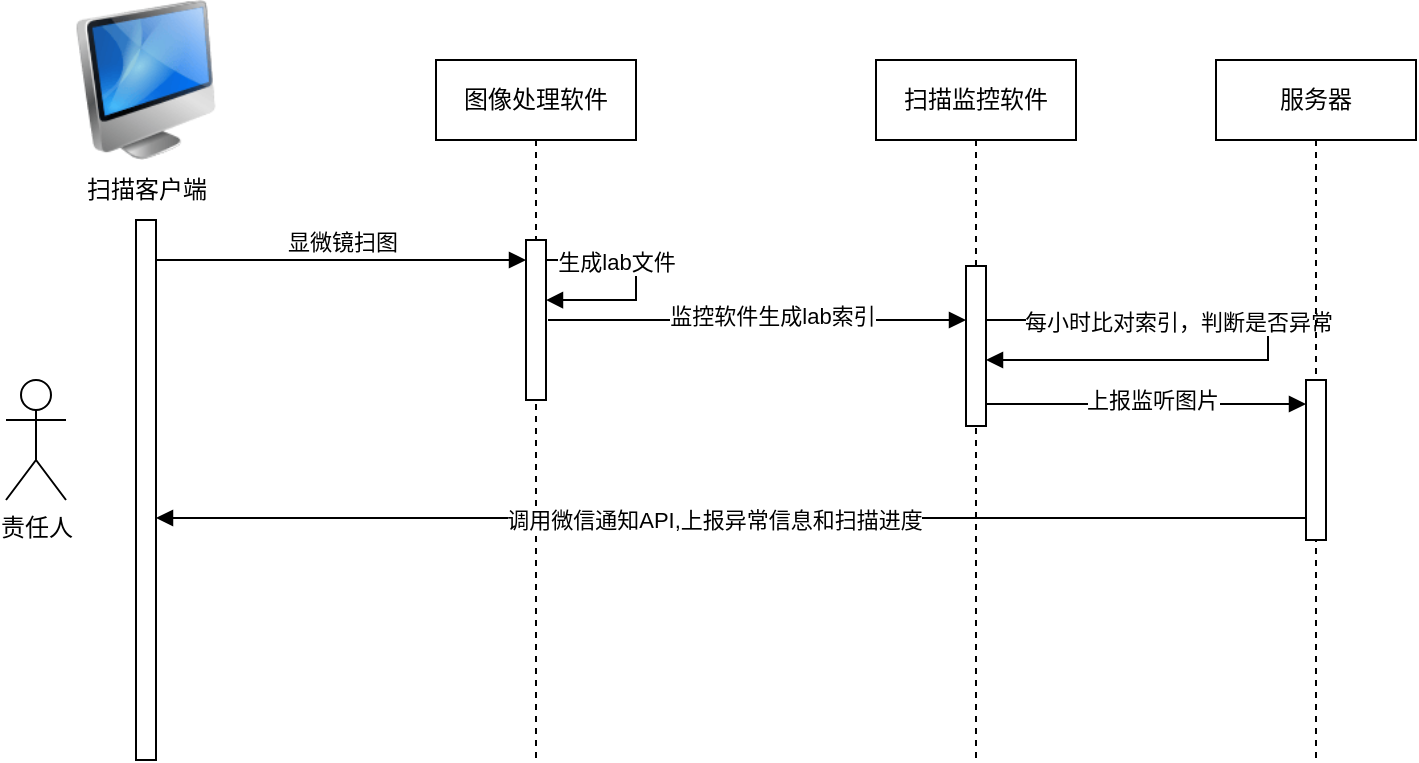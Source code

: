 <mxfile version="24.4.14" type="github">
  <diagram name="Page-1" id="_sZPPUv1mXEmn8yYlrj4">
    <mxGraphModel dx="868" dy="457" grid="1" gridSize="10" guides="1" tooltips="1" connect="1" arrows="1" fold="1" page="1" pageScale="1" pageWidth="827" pageHeight="1169" math="0" shadow="0">
      <root>
        <mxCell id="0" />
        <mxCell id="1" parent="0" />
        <mxCell id="MHV_HwvfEe3rEZf5XaTf-1" value="" style="html=1;points=[[0,0,0,0,5],[0,1,0,0,-5],[1,0,0,0,5],[1,1,0,0,-5]];perimeter=orthogonalPerimeter;outlineConnect=0;targetShapes=umlLifeline;portConstraint=eastwest;newEdgeStyle={&quot;curved&quot;:0,&quot;rounded&quot;:0};" vertex="1" parent="1">
          <mxGeometry x="170" y="240" width="10" height="270" as="geometry" />
        </mxCell>
        <mxCell id="MHV_HwvfEe3rEZf5XaTf-3" value="扫描客户端" style="text;html=1;align=center;verticalAlign=middle;resizable=0;points=[];autosize=1;strokeColor=none;fillColor=none;" vertex="1" parent="1">
          <mxGeometry x="135" y="210" width="80" height="30" as="geometry" />
        </mxCell>
        <mxCell id="MHV_HwvfEe3rEZf5XaTf-7" value="显微镜扫图" style="html=1;verticalAlign=bottom;endArrow=block;curved=0;rounded=0;" edge="1" parent="1">
          <mxGeometry width="80" relative="1" as="geometry">
            <mxPoint x="180" y="260" as="sourcePoint" />
            <mxPoint x="365" y="260.0" as="targetPoint" />
          </mxGeometry>
        </mxCell>
        <mxCell id="MHV_HwvfEe3rEZf5XaTf-11" value="图像处理软件" style="shape=umlLifeline;perimeter=lifelinePerimeter;whiteSpace=wrap;html=1;container=1;dropTarget=0;collapsible=0;recursiveResize=0;outlineConnect=0;portConstraint=eastwest;newEdgeStyle={&quot;curved&quot;:0,&quot;rounded&quot;:0};" vertex="1" parent="1">
          <mxGeometry x="320" y="160" width="100" height="350" as="geometry" />
        </mxCell>
        <mxCell id="MHV_HwvfEe3rEZf5XaTf-12" value="" style="html=1;points=[[0,0,0,0,5],[0,1,0,0,-5],[1,0,0,0,5],[1,1,0,0,-5]];perimeter=orthogonalPerimeter;outlineConnect=0;targetShapes=umlLifeline;portConstraint=eastwest;newEdgeStyle={&quot;curved&quot;:0,&quot;rounded&quot;:0};" vertex="1" parent="MHV_HwvfEe3rEZf5XaTf-11">
          <mxGeometry x="45" y="90" width="10" height="80" as="geometry" />
        </mxCell>
        <mxCell id="MHV_HwvfEe3rEZf5XaTf-13" value="扫描监控软件" style="shape=umlLifeline;perimeter=lifelinePerimeter;whiteSpace=wrap;html=1;container=1;dropTarget=0;collapsible=0;recursiveResize=0;outlineConnect=0;portConstraint=eastwest;newEdgeStyle={&quot;curved&quot;:0,&quot;rounded&quot;:0};" vertex="1" parent="1">
          <mxGeometry x="540" y="160" width="100" height="350" as="geometry" />
        </mxCell>
        <mxCell id="MHV_HwvfEe3rEZf5XaTf-18" value="" style="html=1;points=[[0,0,0,0,5],[0,1,0,0,-5],[1,0,0,0,5],[1,1,0,0,-5]];perimeter=orthogonalPerimeter;outlineConnect=0;targetShapes=umlLifeline;portConstraint=eastwest;newEdgeStyle={&quot;curved&quot;:0,&quot;rounded&quot;:0};" vertex="1" parent="MHV_HwvfEe3rEZf5XaTf-13">
          <mxGeometry x="45" y="103" width="10" height="80" as="geometry" />
        </mxCell>
        <mxCell id="MHV_HwvfEe3rEZf5XaTf-28" value="每小时比对索引，判断是否异常" style="html=1;verticalAlign=bottom;endArrow=block;rounded=0;edgeStyle=orthogonalEdgeStyle;" edge="1" parent="MHV_HwvfEe3rEZf5XaTf-13" source="MHV_HwvfEe3rEZf5XaTf-18" target="MHV_HwvfEe3rEZf5XaTf-18">
          <mxGeometry x="0.364" y="-10" width="80" relative="1" as="geometry">
            <mxPoint x="70" y="130" as="sourcePoint" />
            <mxPoint x="60" y="150" as="targetPoint" />
            <Array as="points">
              <mxPoint x="196" y="130" />
              <mxPoint x="196" y="150" />
            </Array>
            <mxPoint as="offset" />
          </mxGeometry>
        </mxCell>
        <mxCell id="MHV_HwvfEe3rEZf5XaTf-16" value="生成lab文件" style="html=1;verticalAlign=bottom;endArrow=block;rounded=0;edgeStyle=orthogonalEdgeStyle;" edge="1" parent="1">
          <mxGeometry x="0.364" y="-10" width="80" relative="1" as="geometry">
            <mxPoint x="375" y="260.06" as="sourcePoint" />
            <mxPoint x="375" y="280.026" as="targetPoint" />
            <Array as="points">
              <mxPoint x="420" y="260.06" />
              <mxPoint x="420" y="280.06" />
            </Array>
            <mxPoint as="offset" />
          </mxGeometry>
        </mxCell>
        <mxCell id="MHV_HwvfEe3rEZf5XaTf-17" value="" style="html=1;verticalAlign=bottom;endArrow=block;curved=0;rounded=0;" edge="1" parent="1">
          <mxGeometry width="80" relative="1" as="geometry">
            <mxPoint x="376" y="290" as="sourcePoint" />
            <mxPoint x="585" y="290" as="targetPoint" />
          </mxGeometry>
        </mxCell>
        <mxCell id="MHV_HwvfEe3rEZf5XaTf-19" value="监控软件生成lab索引" style="edgeLabel;html=1;align=center;verticalAlign=middle;resizable=0;points=[];" vertex="1" connectable="0" parent="MHV_HwvfEe3rEZf5XaTf-17">
          <mxGeometry x="0.162" y="1" relative="1" as="geometry">
            <mxPoint x="-10" y="-1" as="offset" />
          </mxGeometry>
        </mxCell>
        <mxCell id="MHV_HwvfEe3rEZf5XaTf-20" value="责任人" style="shape=umlActor;verticalLabelPosition=bottom;verticalAlign=top;html=1;" vertex="1" parent="1">
          <mxGeometry x="105" y="320" width="30" height="60" as="geometry" />
        </mxCell>
        <mxCell id="MHV_HwvfEe3rEZf5XaTf-21" value="服务器" style="shape=umlLifeline;perimeter=lifelinePerimeter;whiteSpace=wrap;html=1;container=1;dropTarget=0;collapsible=0;recursiveResize=0;outlineConnect=0;portConstraint=eastwest;newEdgeStyle={&quot;curved&quot;:0,&quot;rounded&quot;:0};" vertex="1" parent="1">
          <mxGeometry x="710" y="160" width="100" height="350" as="geometry" />
        </mxCell>
        <mxCell id="MHV_HwvfEe3rEZf5XaTf-22" value="" style="html=1;points=[[0,0,0,0,5],[0,1,0,0,-5],[1,0,0,0,5],[1,1,0,0,-5]];perimeter=orthogonalPerimeter;outlineConnect=0;targetShapes=umlLifeline;portConstraint=eastwest;newEdgeStyle={&quot;curved&quot;:0,&quot;rounded&quot;:0};" vertex="1" parent="MHV_HwvfEe3rEZf5XaTf-21">
          <mxGeometry x="45" y="160" width="10" height="80" as="geometry" />
        </mxCell>
        <mxCell id="MHV_HwvfEe3rEZf5XaTf-23" value="" style="html=1;verticalAlign=bottom;endArrow=block;curved=0;rounded=0;" edge="1" parent="1">
          <mxGeometry width="80" relative="1" as="geometry">
            <mxPoint x="595" y="332" as="sourcePoint" />
            <mxPoint x="755" y="332.0" as="targetPoint" />
          </mxGeometry>
        </mxCell>
        <mxCell id="MHV_HwvfEe3rEZf5XaTf-24" value="上报监听图片" style="edgeLabel;html=1;align=center;verticalAlign=middle;resizable=0;points=[];" vertex="1" connectable="0" parent="MHV_HwvfEe3rEZf5XaTf-23">
          <mxGeometry x="0.162" y="1" relative="1" as="geometry">
            <mxPoint x="-10" y="-1" as="offset" />
          </mxGeometry>
        </mxCell>
        <mxCell id="MHV_HwvfEe3rEZf5XaTf-26" value="" style="html=1;verticalAlign=bottom;endArrow=block;curved=0;rounded=0;" edge="1" parent="1" source="MHV_HwvfEe3rEZf5XaTf-22">
          <mxGeometry width="80" relative="1" as="geometry">
            <mxPoint x="750" y="389" as="sourcePoint" />
            <mxPoint x="180" y="389.0" as="targetPoint" />
          </mxGeometry>
        </mxCell>
        <mxCell id="MHV_HwvfEe3rEZf5XaTf-27" value="调用微信通知API,上报异常信息和扫描进度" style="edgeLabel;html=1;align=center;verticalAlign=middle;resizable=0;points=[];" vertex="1" connectable="0" parent="MHV_HwvfEe3rEZf5XaTf-26">
          <mxGeometry x="0.162" y="1" relative="1" as="geometry">
            <mxPoint x="38" as="offset" />
          </mxGeometry>
        </mxCell>
        <mxCell id="MHV_HwvfEe3rEZf5XaTf-29" value="" style="image;html=1;image=img/lib/clip_art/computers/iMac_128x128.png" vertex="1" parent="1">
          <mxGeometry x="135" y="130" width="80" height="80" as="geometry" />
        </mxCell>
      </root>
    </mxGraphModel>
  </diagram>
</mxfile>
